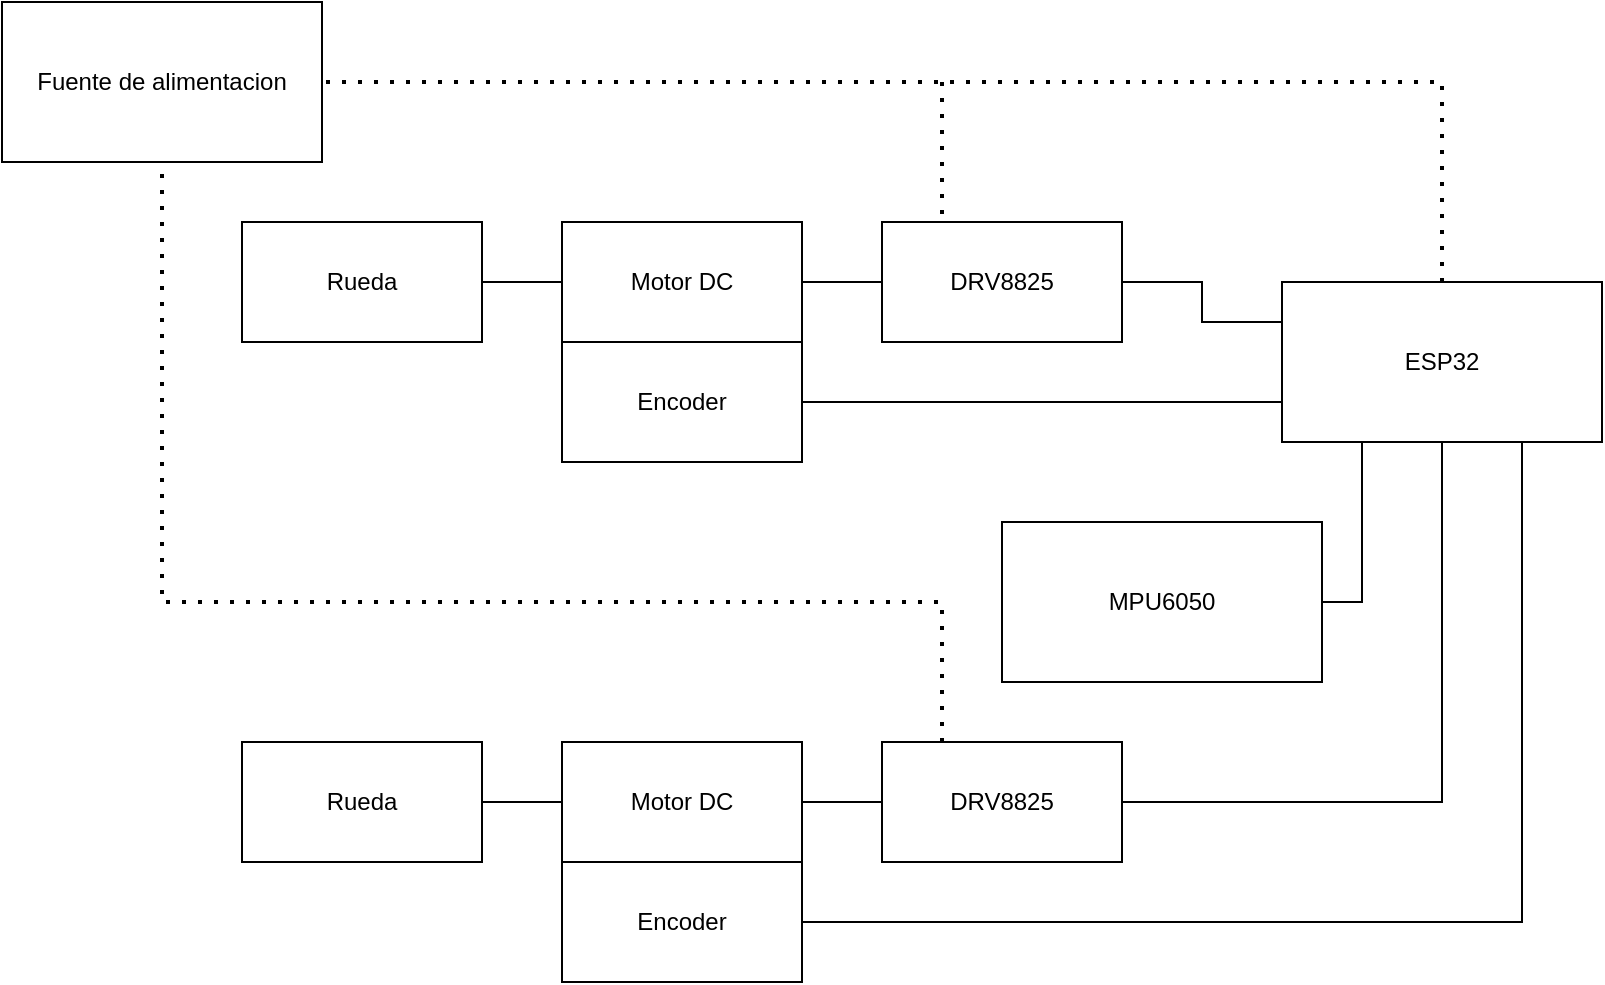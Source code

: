 <mxfile version="24.7.15">
  <diagram name="Página-1" id="Z_ZJELopCwadwy6S50_o">
    <mxGraphModel dx="1977" dy="466" grid="1" gridSize="10" guides="1" tooltips="1" connect="1" arrows="1" fold="1" page="1" pageScale="1" pageWidth="827" pageHeight="1169" math="0" shadow="0">
      <root>
        <mxCell id="0" />
        <mxCell id="1" parent="0" />
        <mxCell id="KtbI4LB_EIwYOpsfsOgm-6" value="Motor DC" style="rounded=0;whiteSpace=wrap;html=1;" parent="1" vertex="1">
          <mxGeometry x="-120" y="850" width="120" height="60" as="geometry" />
        </mxCell>
        <mxCell id="KtbI4LB_EIwYOpsfsOgm-7" value="Encoder" style="rounded=0;whiteSpace=wrap;html=1;" parent="1" vertex="1">
          <mxGeometry x="-120" y="910" width="120" height="60" as="geometry" />
        </mxCell>
        <mxCell id="KtbI4LB_EIwYOpsfsOgm-8" value="ESP32" style="rounded=0;whiteSpace=wrap;html=1;" parent="1" vertex="1">
          <mxGeometry x="240" y="880" width="160" height="80" as="geometry" />
        </mxCell>
        <mxCell id="KtbI4LB_EIwYOpsfsOgm-10" value="" style="endArrow=none;html=1;rounded=0;exitX=1;exitY=0.5;exitDx=0;exitDy=0;entryX=0;entryY=0.75;entryDx=0;entryDy=0;edgeStyle=orthogonalEdgeStyle;" parent="1" source="KtbI4LB_EIwYOpsfsOgm-7" target="KtbI4LB_EIwYOpsfsOgm-8" edge="1">
          <mxGeometry width="50" height="50" relative="1" as="geometry">
            <mxPoint x="170" y="970" as="sourcePoint" />
            <mxPoint x="220" y="920" as="targetPoint" />
          </mxGeometry>
        </mxCell>
        <mxCell id="KtbI4LB_EIwYOpsfsOgm-13" value="Motor DC" style="rounded=0;whiteSpace=wrap;html=1;" parent="1" vertex="1">
          <mxGeometry x="-120" y="1110" width="120" height="60" as="geometry" />
        </mxCell>
        <mxCell id="KtbI4LB_EIwYOpsfsOgm-14" value="Encoder" style="rounded=0;whiteSpace=wrap;html=1;" parent="1" vertex="1">
          <mxGeometry x="-120" y="1170" width="120" height="60" as="geometry" />
        </mxCell>
        <mxCell id="KtbI4LB_EIwYOpsfsOgm-16" value="" style="endArrow=none;html=1;rounded=0;entryX=1;entryY=0.5;entryDx=0;entryDy=0;exitX=0.75;exitY=1;exitDx=0;exitDy=0;edgeStyle=orthogonalEdgeStyle;" parent="1" source="KtbI4LB_EIwYOpsfsOgm-8" target="KtbI4LB_EIwYOpsfsOgm-14" edge="1">
          <mxGeometry width="50" height="50" relative="1" as="geometry">
            <mxPoint x="320" y="1060" as="sourcePoint" />
            <mxPoint x="440" y="1050" as="targetPoint" />
            <Array as="points">
              <mxPoint x="360" y="1200" />
            </Array>
          </mxGeometry>
        </mxCell>
        <mxCell id="KtbI4LB_EIwYOpsfsOgm-17" value="MPU6050" style="rounded=0;whiteSpace=wrap;html=1;" parent="1" vertex="1">
          <mxGeometry x="100" y="1000" width="160" height="80" as="geometry" />
        </mxCell>
        <mxCell id="KtbI4LB_EIwYOpsfsOgm-19" value="DRV8825" style="rounded=0;whiteSpace=wrap;html=1;" parent="1" vertex="1">
          <mxGeometry x="40" y="850" width="120" height="60" as="geometry" />
        </mxCell>
        <mxCell id="KtbI4LB_EIwYOpsfsOgm-21" value="DRV8825" style="rounded=0;whiteSpace=wrap;html=1;" parent="1" vertex="1">
          <mxGeometry x="40" y="1110" width="120" height="60" as="geometry" />
        </mxCell>
        <mxCell id="KtbI4LB_EIwYOpsfsOgm-23" value="" style="endArrow=none;html=1;rounded=0;exitX=1;exitY=0.5;exitDx=0;exitDy=0;entryX=0;entryY=0.5;entryDx=0;entryDy=0;" parent="1" source="KtbI4LB_EIwYOpsfsOgm-6" target="KtbI4LB_EIwYOpsfsOgm-19" edge="1">
          <mxGeometry width="50" height="50" relative="1" as="geometry">
            <mxPoint x="390" y="1000" as="sourcePoint" />
            <mxPoint x="440" y="950" as="targetPoint" />
          </mxGeometry>
        </mxCell>
        <mxCell id="KtbI4LB_EIwYOpsfsOgm-24" value="" style="endArrow=none;html=1;rounded=0;entryX=1;entryY=0.5;entryDx=0;entryDy=0;exitX=0.5;exitY=1;exitDx=0;exitDy=0;edgeStyle=orthogonalEdgeStyle;" parent="1" source="KtbI4LB_EIwYOpsfsOgm-8" target="KtbI4LB_EIwYOpsfsOgm-21" edge="1">
          <mxGeometry width="50" height="50" relative="1" as="geometry">
            <mxPoint x="390" y="1000" as="sourcePoint" />
            <mxPoint x="440" y="950" as="targetPoint" />
          </mxGeometry>
        </mxCell>
        <mxCell id="KtbI4LB_EIwYOpsfsOgm-26" value="" style="endArrow=none;html=1;rounded=0;entryX=1;entryY=0.5;entryDx=0;entryDy=0;edgeStyle=orthogonalEdgeStyle;exitX=0;exitY=0.25;exitDx=0;exitDy=0;" parent="1" source="KtbI4LB_EIwYOpsfsOgm-8" target="KtbI4LB_EIwYOpsfsOgm-19" edge="1">
          <mxGeometry width="50" height="50" relative="1" as="geometry">
            <mxPoint x="270" y="870" as="sourcePoint" />
            <mxPoint x="440" y="950" as="targetPoint" />
          </mxGeometry>
        </mxCell>
        <mxCell id="KtbI4LB_EIwYOpsfsOgm-28" value="" style="endArrow=none;html=1;rounded=0;entryX=1;entryY=0.5;entryDx=0;entryDy=0;exitX=0;exitY=0.5;exitDx=0;exitDy=0;" parent="1" source="KtbI4LB_EIwYOpsfsOgm-21" target="KtbI4LB_EIwYOpsfsOgm-13" edge="1">
          <mxGeometry width="50" height="50" relative="1" as="geometry">
            <mxPoint x="390" y="1100" as="sourcePoint" />
            <mxPoint x="440" y="1050" as="targetPoint" />
          </mxGeometry>
        </mxCell>
        <mxCell id="KtbI4LB_EIwYOpsfsOgm-29" value="" style="endArrow=none;html=1;rounded=0;entryX=1;entryY=0.5;entryDx=0;entryDy=0;exitX=0.25;exitY=1;exitDx=0;exitDy=0;" parent="1" source="KtbI4LB_EIwYOpsfsOgm-8" target="KtbI4LB_EIwYOpsfsOgm-17" edge="1">
          <mxGeometry width="50" height="50" relative="1" as="geometry">
            <mxPoint x="390" y="1000" as="sourcePoint" />
            <mxPoint x="440" y="950" as="targetPoint" />
            <Array as="points">
              <mxPoint x="280" y="1040" />
            </Array>
          </mxGeometry>
        </mxCell>
        <mxCell id="KtbI4LB_EIwYOpsfsOgm-30" value="Fuente de alimentacion" style="rounded=0;whiteSpace=wrap;html=1;" parent="1" vertex="1">
          <mxGeometry x="-400" y="740" width="160" height="80" as="geometry" />
        </mxCell>
        <mxCell id="KtbI4LB_EIwYOpsfsOgm-31" value="Rueda" style="rounded=0;whiteSpace=wrap;html=1;" parent="1" vertex="1">
          <mxGeometry x="-280" y="850" width="120" height="60" as="geometry" />
        </mxCell>
        <mxCell id="KtbI4LB_EIwYOpsfsOgm-32" value="" style="endArrow=none;html=1;rounded=0;entryX=1;entryY=0.5;entryDx=0;entryDy=0;exitX=0;exitY=0.5;exitDx=0;exitDy=0;" parent="1" source="KtbI4LB_EIwYOpsfsOgm-6" target="KtbI4LB_EIwYOpsfsOgm-31" edge="1">
          <mxGeometry width="50" height="50" relative="1" as="geometry">
            <mxPoint x="150" y="1000" as="sourcePoint" />
            <mxPoint x="200" y="950" as="targetPoint" />
          </mxGeometry>
        </mxCell>
        <mxCell id="KtbI4LB_EIwYOpsfsOgm-33" value="" style="endArrow=none;html=1;rounded=0;entryX=1;entryY=0.5;entryDx=0;entryDy=0;exitX=0;exitY=0.5;exitDx=0;exitDy=0;" parent="1" source="KtbI4LB_EIwYOpsfsOgm-13" target="KtbI4LB_EIwYOpsfsOgm-34" edge="1">
          <mxGeometry width="50" height="50" relative="1" as="geometry">
            <mxPoint x="150" y="1100" as="sourcePoint" />
            <mxPoint x="200" y="1050" as="targetPoint" />
          </mxGeometry>
        </mxCell>
        <mxCell id="KtbI4LB_EIwYOpsfsOgm-34" value="Rueda" style="rounded=0;whiteSpace=wrap;html=1;" parent="1" vertex="1">
          <mxGeometry x="-280" y="1110" width="120" height="60" as="geometry" />
        </mxCell>
        <mxCell id="KtbI4LB_EIwYOpsfsOgm-35" value="" style="endArrow=none;dashed=1;html=1;dashPattern=1 3;strokeWidth=2;rounded=0;entryX=1;entryY=0.5;entryDx=0;entryDy=0;exitX=0.5;exitY=0;exitDx=0;exitDy=0;" parent="1" target="KtbI4LB_EIwYOpsfsOgm-30" edge="1" source="KtbI4LB_EIwYOpsfsOgm-8">
          <mxGeometry width="50" height="50" relative="1" as="geometry">
            <mxPoint x="320" y="780" as="sourcePoint" />
            <mxPoint x="260" y="970" as="targetPoint" />
            <Array as="points">
              <mxPoint x="320" y="780" />
            </Array>
          </mxGeometry>
        </mxCell>
        <mxCell id="KtbI4LB_EIwYOpsfsOgm-36" value="" style="endArrow=none;dashed=1;html=1;dashPattern=1 3;strokeWidth=2;rounded=0;entryX=0.5;entryY=1;entryDx=0;entryDy=0;edgeStyle=orthogonalEdgeStyle;exitX=0.25;exitY=0;exitDx=0;exitDy=0;" parent="1" target="KtbI4LB_EIwYOpsfsOgm-30" edge="1" source="KtbI4LB_EIwYOpsfsOgm-21">
          <mxGeometry width="50" height="50" relative="1" as="geometry">
            <mxPoint x="-60" y="1040" as="sourcePoint" />
            <mxPoint x="260" y="970" as="targetPoint" />
            <Array as="points">
              <mxPoint x="70" y="1040" />
              <mxPoint x="-320" y="1040" />
            </Array>
          </mxGeometry>
        </mxCell>
        <mxCell id="KtbI4LB_EIwYOpsfsOgm-38" value="" style="endArrow=none;dashed=1;html=1;dashPattern=1 3;strokeWidth=2;rounded=0;entryX=0.25;entryY=0;entryDx=0;entryDy=0;" parent="1" target="KtbI4LB_EIwYOpsfsOgm-19" edge="1">
          <mxGeometry width="50" height="50" relative="1" as="geometry">
            <mxPoint x="70" y="780" as="sourcePoint" />
            <mxPoint x="260" y="970" as="targetPoint" />
            <Array as="points" />
          </mxGeometry>
        </mxCell>
      </root>
    </mxGraphModel>
  </diagram>
</mxfile>
